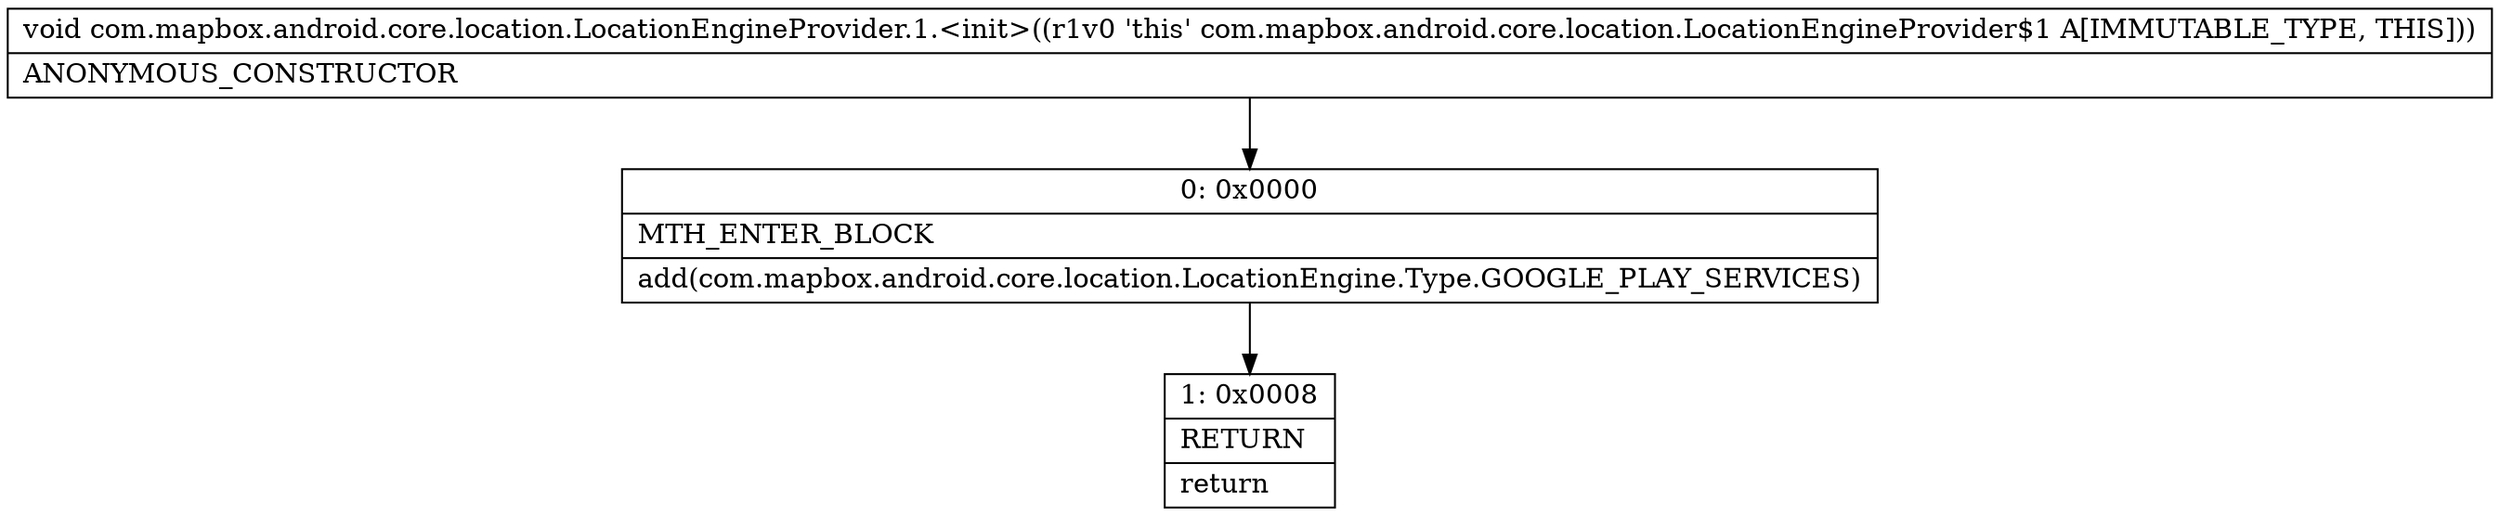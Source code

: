 digraph "CFG forcom.mapbox.android.core.location.LocationEngineProvider.1.\<init\>()V" {
Node_0 [shape=record,label="{0\:\ 0x0000|MTH_ENTER_BLOCK\l|add(com.mapbox.android.core.location.LocationEngine.Type.GOOGLE_PLAY_SERVICES)\l}"];
Node_1 [shape=record,label="{1\:\ 0x0008|RETURN\l|return\l}"];
MethodNode[shape=record,label="{void com.mapbox.android.core.location.LocationEngineProvider.1.\<init\>((r1v0 'this' com.mapbox.android.core.location.LocationEngineProvider$1 A[IMMUTABLE_TYPE, THIS]))  | ANONYMOUS_CONSTRUCTOR\l}"];
MethodNode -> Node_0;
Node_0 -> Node_1;
}

